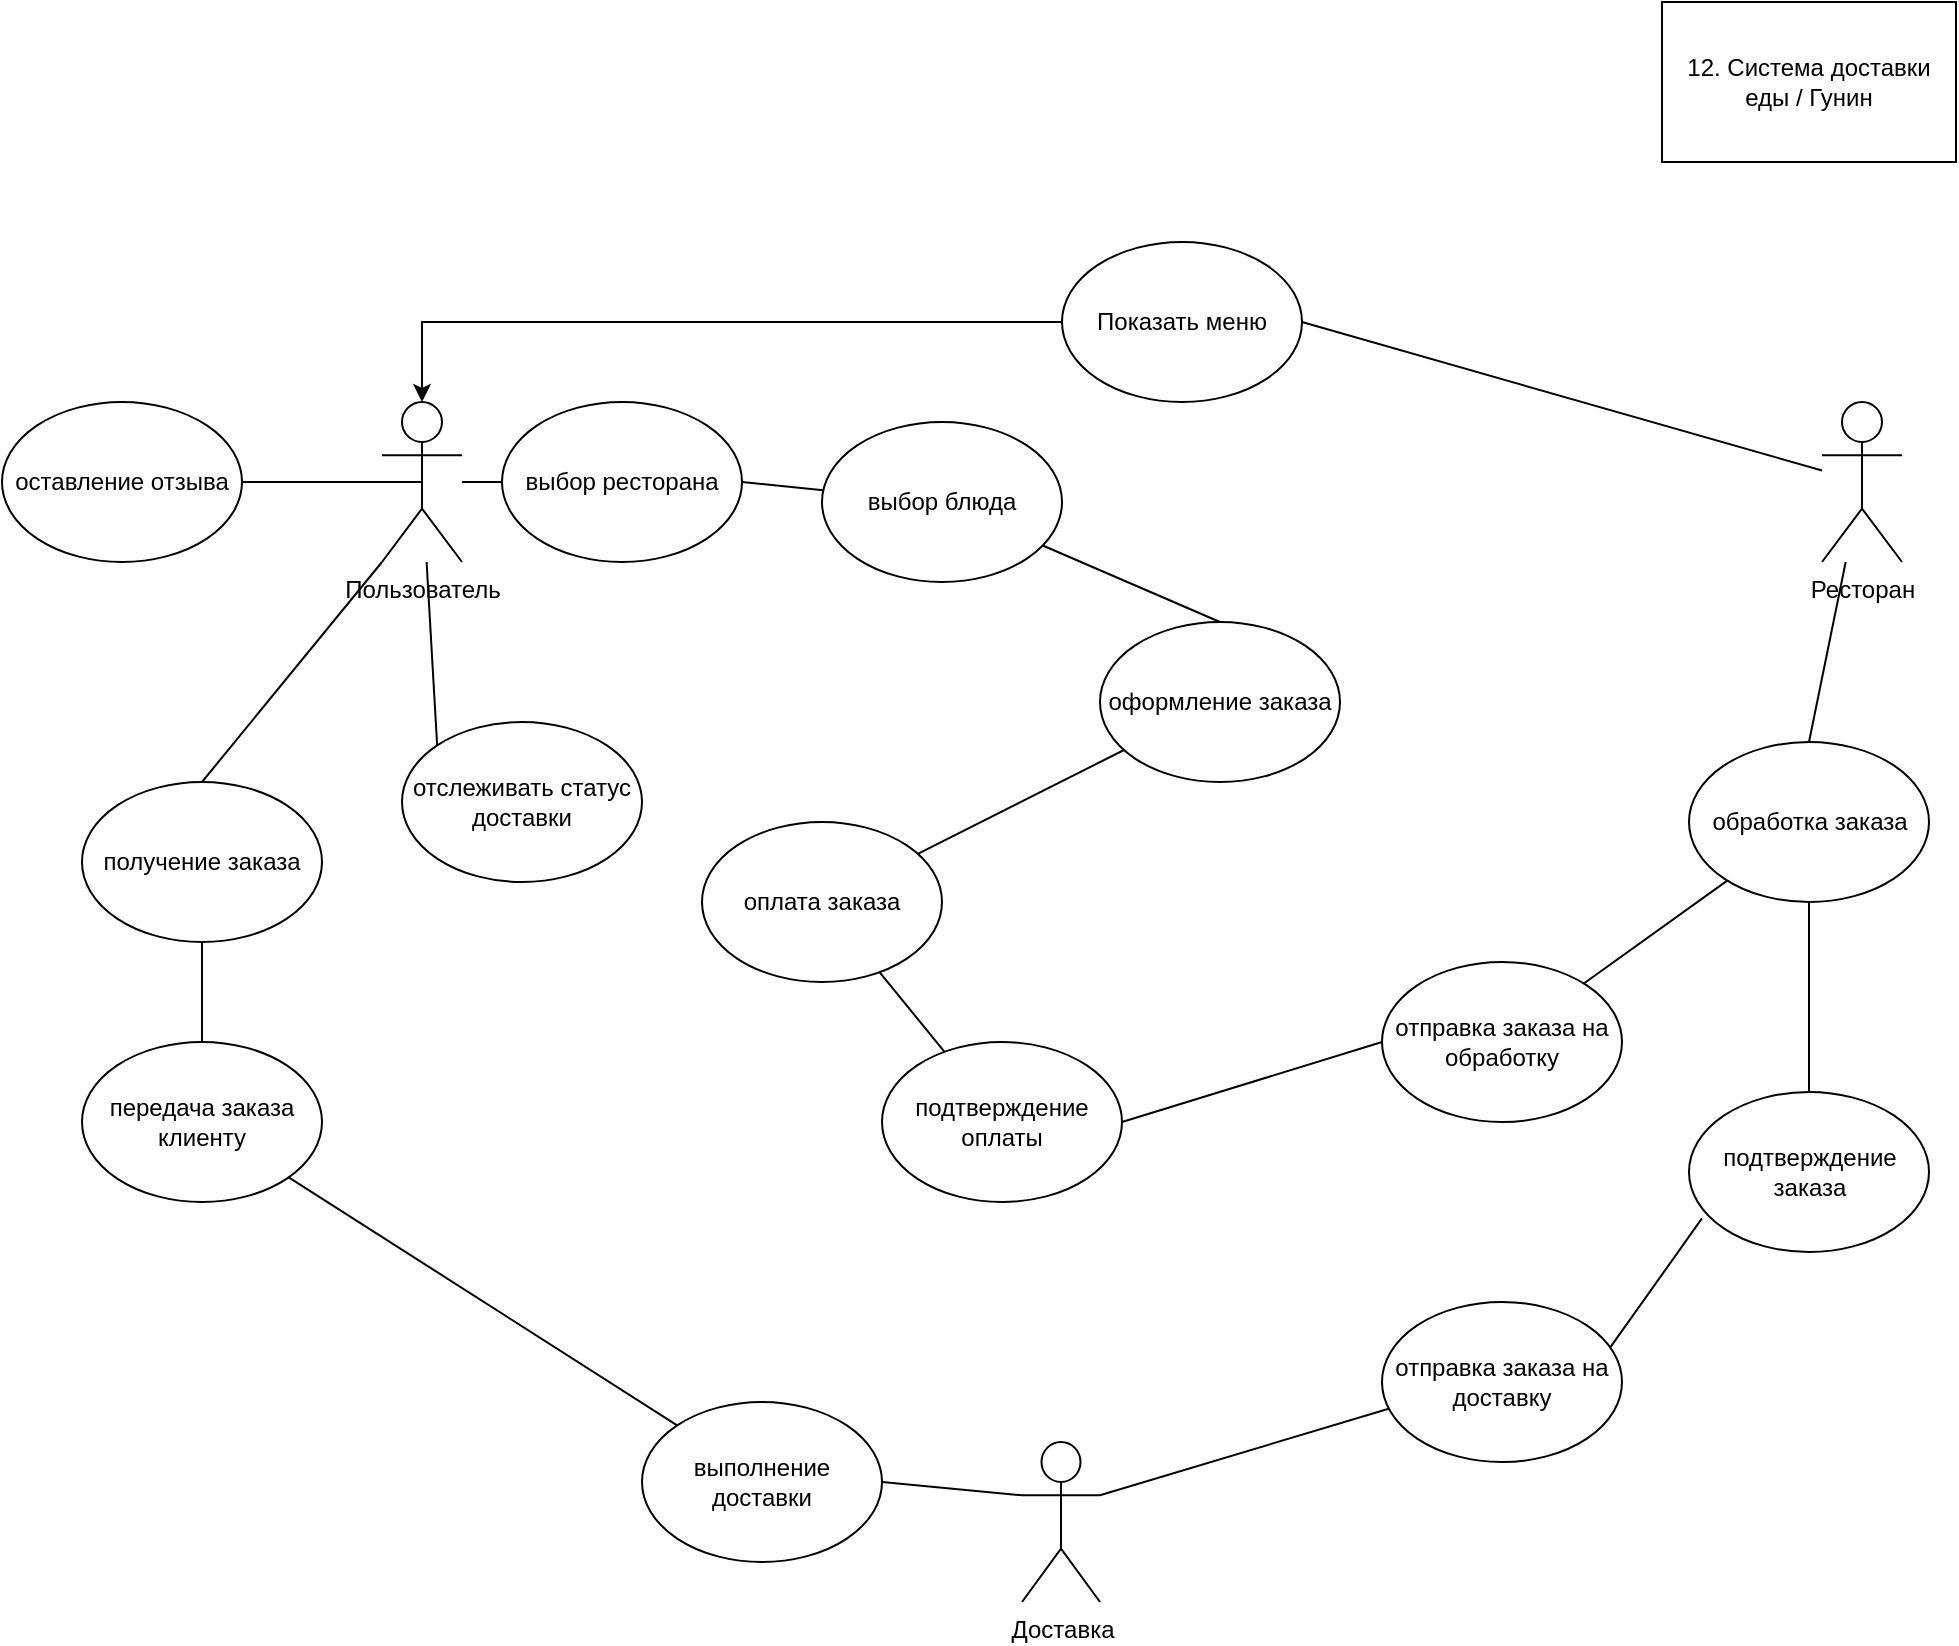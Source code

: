 <mxfile version="24.8.6">
  <diagram name="Страница — 1" id="AnLl0C3dqFWA3HoUq7aA">
    <mxGraphModel dx="2261" dy="780" grid="1" gridSize="10" guides="1" tooltips="1" connect="1" arrows="1" fold="1" page="1" pageScale="1" pageWidth="827" pageHeight="1169" math="0" shadow="0">
      <root>
        <mxCell id="0" />
        <mxCell id="1" parent="0" />
        <mxCell id="kRFx1FYYjwCrAYGBNGrn-1" value="12. Система доставки еды / Гунин" style="rounded=0;whiteSpace=wrap;html=1;" vertex="1" parent="1">
          <mxGeometry x="680" width="147" height="80" as="geometry" />
        </mxCell>
        <mxCell id="kRFx1FYYjwCrAYGBNGrn-2" value="Пользователь&lt;div&gt;&lt;br&gt;&lt;/div&gt;" style="shape=umlActor;verticalLabelPosition=bottom;verticalAlign=top;html=1;outlineConnect=0;" vertex="1" parent="1">
          <mxGeometry x="40" y="200" width="40" height="80" as="geometry" />
        </mxCell>
        <mxCell id="kRFx1FYYjwCrAYGBNGrn-16" value="" style="endArrow=none;html=1;rounded=0;" edge="1" parent="1" source="kRFx1FYYjwCrAYGBNGrn-2" target="kRFx1FYYjwCrAYGBNGrn-17">
          <mxGeometry width="50" height="50" relative="1" as="geometry">
            <mxPoint x="180" y="220" as="sourcePoint" />
            <mxPoint x="160" y="240" as="targetPoint" />
          </mxGeometry>
        </mxCell>
        <mxCell id="kRFx1FYYjwCrAYGBNGrn-17" value="выбор ресторана" style="ellipse;whiteSpace=wrap;html=1;" vertex="1" parent="1">
          <mxGeometry x="100" y="200" width="120" height="80" as="geometry" />
        </mxCell>
        <mxCell id="kRFx1FYYjwCrAYGBNGrn-18" value="Ресторан" style="shape=umlActor;verticalLabelPosition=bottom;verticalAlign=top;html=1;outlineConnect=0;" vertex="1" parent="1">
          <mxGeometry x="760" y="200" width="40" height="80" as="geometry" />
        </mxCell>
        <mxCell id="kRFx1FYYjwCrAYGBNGrn-19" value="" style="endArrow=none;html=1;rounded=0;exitX=1;exitY=0.5;exitDx=0;exitDy=0;" edge="1" parent="1" source="kRFx1FYYjwCrAYGBNGrn-24" target="kRFx1FYYjwCrAYGBNGrn-18">
          <mxGeometry width="50" height="50" relative="1" as="geometry">
            <mxPoint x="740" y="240" as="sourcePoint" />
            <mxPoint x="380" y="200" as="targetPoint" />
          </mxGeometry>
        </mxCell>
        <mxCell id="kRFx1FYYjwCrAYGBNGrn-25" style="edgeStyle=orthogonalEdgeStyle;rounded=0;orthogonalLoop=1;jettySize=auto;html=1;entryX=0.5;entryY=0;entryDx=0;entryDy=0;entryPerimeter=0;" edge="1" parent="1" source="kRFx1FYYjwCrAYGBNGrn-24" target="kRFx1FYYjwCrAYGBNGrn-2">
          <mxGeometry relative="1" as="geometry">
            <mxPoint x="559.31" y="80" as="targetPoint" />
          </mxGeometry>
        </mxCell>
        <mxCell id="kRFx1FYYjwCrAYGBNGrn-24" value="Показать меню" style="ellipse;whiteSpace=wrap;html=1;" vertex="1" parent="1">
          <mxGeometry x="380" y="120" width="120" height="80" as="geometry" />
        </mxCell>
        <mxCell id="kRFx1FYYjwCrAYGBNGrn-26" value="" style="endArrow=none;html=1;rounded=0;exitX=1;exitY=0.5;exitDx=0;exitDy=0;" edge="1" parent="1" source="kRFx1FYYjwCrAYGBNGrn-17" target="kRFx1FYYjwCrAYGBNGrn-27">
          <mxGeometry width="50" height="50" relative="1" as="geometry">
            <mxPoint x="390" y="400" as="sourcePoint" />
            <mxPoint x="280" y="320" as="targetPoint" />
          </mxGeometry>
        </mxCell>
        <mxCell id="kRFx1FYYjwCrAYGBNGrn-27" value="выбор блюда" style="ellipse;whiteSpace=wrap;html=1;" vertex="1" parent="1">
          <mxGeometry x="260" y="210" width="120" height="80" as="geometry" />
        </mxCell>
        <mxCell id="kRFx1FYYjwCrAYGBNGrn-30" value="оформление заказа" style="ellipse;whiteSpace=wrap;html=1;" vertex="1" parent="1">
          <mxGeometry x="399" y="310" width="120" height="80" as="geometry" />
        </mxCell>
        <mxCell id="kRFx1FYYjwCrAYGBNGrn-31" value="" style="endArrow=none;html=1;rounded=0;entryX=0.5;entryY=0;entryDx=0;entryDy=0;" edge="1" parent="1" source="kRFx1FYYjwCrAYGBNGrn-27" target="kRFx1FYYjwCrAYGBNGrn-30">
          <mxGeometry width="50" height="50" relative="1" as="geometry">
            <mxPoint x="470" y="390" as="sourcePoint" />
            <mxPoint x="520" y="340" as="targetPoint" />
          </mxGeometry>
        </mxCell>
        <mxCell id="kRFx1FYYjwCrAYGBNGrn-33" value="обработка заказа" style="ellipse;whiteSpace=wrap;html=1;" vertex="1" parent="1">
          <mxGeometry x="693.5" y="370" width="120" height="80" as="geometry" />
        </mxCell>
        <mxCell id="kRFx1FYYjwCrAYGBNGrn-35" value="" style="endArrow=none;html=1;rounded=0;exitX=0.5;exitY=0;exitDx=0;exitDy=0;" edge="1" parent="1" source="kRFx1FYYjwCrAYGBNGrn-33" target="kRFx1FYYjwCrAYGBNGrn-18">
          <mxGeometry width="50" height="50" relative="1" as="geometry">
            <mxPoint x="470" y="390" as="sourcePoint" />
            <mxPoint x="520" y="404" as="targetPoint" />
          </mxGeometry>
        </mxCell>
        <mxCell id="kRFx1FYYjwCrAYGBNGrn-36" value="" style="endArrow=none;html=1;rounded=0;entryX=0.5;entryY=1;entryDx=0;entryDy=0;exitX=0.5;exitY=0;exitDx=0;exitDy=0;" edge="1" parent="1" source="kRFx1FYYjwCrAYGBNGrn-37" target="kRFx1FYYjwCrAYGBNGrn-33">
          <mxGeometry width="50" height="50" relative="1" as="geometry">
            <mxPoint x="640" y="360" as="sourcePoint" />
            <mxPoint x="520" y="340" as="targetPoint" />
          </mxGeometry>
        </mxCell>
        <mxCell id="kRFx1FYYjwCrAYGBNGrn-37" value="подтверждение заказа" style="ellipse;whiteSpace=wrap;html=1;" vertex="1" parent="1">
          <mxGeometry x="693.5" y="545" width="120" height="80" as="geometry" />
        </mxCell>
        <mxCell id="kRFx1FYYjwCrAYGBNGrn-39" value="отправка заказа на обработку" style="ellipse;whiteSpace=wrap;html=1;" vertex="1" parent="1">
          <mxGeometry x="540.0" y="480" width="120" height="80" as="geometry" />
        </mxCell>
        <mxCell id="kRFx1FYYjwCrAYGBNGrn-40" value="" style="endArrow=none;html=1;rounded=0;" edge="1" parent="1" source="kRFx1FYYjwCrAYGBNGrn-39" target="kRFx1FYYjwCrAYGBNGrn-33">
          <mxGeometry width="50" height="50" relative="1" as="geometry">
            <mxPoint x="470" y="390" as="sourcePoint" />
            <mxPoint x="520" y="340" as="targetPoint" />
          </mxGeometry>
        </mxCell>
        <mxCell id="kRFx1FYYjwCrAYGBNGrn-41" value="" style="endArrow=none;html=1;rounded=0;" edge="1" parent="1" source="kRFx1FYYjwCrAYGBNGrn-30" target="kRFx1FYYjwCrAYGBNGrn-42">
          <mxGeometry width="50" height="50" relative="1" as="geometry">
            <mxPoint x="470" y="390" as="sourcePoint" />
            <mxPoint x="310" y="380" as="targetPoint" />
          </mxGeometry>
        </mxCell>
        <mxCell id="kRFx1FYYjwCrAYGBNGrn-42" value="оплата заказа" style="ellipse;whiteSpace=wrap;html=1;" vertex="1" parent="1">
          <mxGeometry x="200" y="410" width="120" height="80" as="geometry" />
        </mxCell>
        <mxCell id="kRFx1FYYjwCrAYGBNGrn-43" value="" style="endArrow=none;html=1;rounded=0;" edge="1" parent="1" source="kRFx1FYYjwCrAYGBNGrn-42" target="kRFx1FYYjwCrAYGBNGrn-44">
          <mxGeometry width="50" height="50" relative="1" as="geometry">
            <mxPoint x="470" y="390" as="sourcePoint" />
            <mxPoint x="470" y="340" as="targetPoint" />
          </mxGeometry>
        </mxCell>
        <mxCell id="kRFx1FYYjwCrAYGBNGrn-44" value="подтверждение оплаты" style="ellipse;whiteSpace=wrap;html=1;" vertex="1" parent="1">
          <mxGeometry x="290.0" y="520" width="120" height="80" as="geometry" />
        </mxCell>
        <mxCell id="kRFx1FYYjwCrAYGBNGrn-45" value="Доставка" style="shape=umlActor;verticalLabelPosition=bottom;verticalAlign=top;html=1;outlineConnect=0;" vertex="1" parent="1">
          <mxGeometry x="360" y="720" width="39" height="80" as="geometry" />
        </mxCell>
        <mxCell id="kRFx1FYYjwCrAYGBNGrn-48" value="" style="endArrow=none;html=1;rounded=0;entryX=0.054;entryY=0.79;entryDx=0;entryDy=0;entryPerimeter=0;exitX=0.951;exitY=0.284;exitDx=0;exitDy=0;exitPerimeter=0;" edge="1" parent="1" source="kRFx1FYYjwCrAYGBNGrn-49" target="kRFx1FYYjwCrAYGBNGrn-37">
          <mxGeometry width="50" height="50" relative="1" as="geometry">
            <mxPoint x="620" y="660" as="sourcePoint" />
            <mxPoint x="360" y="590" as="targetPoint" />
          </mxGeometry>
        </mxCell>
        <mxCell id="kRFx1FYYjwCrAYGBNGrn-49" value="отправка заказа на доставку" style="ellipse;whiteSpace=wrap;html=1;" vertex="1" parent="1">
          <mxGeometry x="540" y="650" width="120" height="80" as="geometry" />
        </mxCell>
        <mxCell id="kRFx1FYYjwCrAYGBNGrn-50" value="" style="endArrow=none;html=1;rounded=0;exitX=1;exitY=0.333;exitDx=0;exitDy=0;exitPerimeter=0;entryX=0.028;entryY=0.667;entryDx=0;entryDy=0;entryPerimeter=0;" edge="1" parent="1" source="kRFx1FYYjwCrAYGBNGrn-45" target="kRFx1FYYjwCrAYGBNGrn-49">
          <mxGeometry width="50" height="50" relative="1" as="geometry">
            <mxPoint x="310" y="640" as="sourcePoint" />
            <mxPoint x="360" y="590" as="targetPoint" />
          </mxGeometry>
        </mxCell>
        <mxCell id="kRFx1FYYjwCrAYGBNGrn-51" value="" style="endArrow=none;html=1;rounded=0;exitX=0;exitY=0;exitDx=0;exitDy=0;" edge="1" parent="1" source="kRFx1FYYjwCrAYGBNGrn-52" target="kRFx1FYYjwCrAYGBNGrn-2">
          <mxGeometry width="50" height="50" relative="1" as="geometry">
            <mxPoint x="40" y="600" as="sourcePoint" />
            <mxPoint x="420" y="440" as="targetPoint" />
          </mxGeometry>
        </mxCell>
        <mxCell id="kRFx1FYYjwCrAYGBNGrn-52" value="отслеживать статус доставки" style="ellipse;whiteSpace=wrap;html=1;" vertex="1" parent="1">
          <mxGeometry x="50" y="360" width="120" height="80" as="geometry" />
        </mxCell>
        <mxCell id="kRFx1FYYjwCrAYGBNGrn-53" value="" style="endArrow=none;html=1;rounded=0;entryX=0;entryY=0.333;entryDx=0;entryDy=0;entryPerimeter=0;exitX=1;exitY=0.5;exitDx=0;exitDy=0;" edge="1" parent="1" source="kRFx1FYYjwCrAYGBNGrn-54" target="kRFx1FYYjwCrAYGBNGrn-45">
          <mxGeometry width="50" height="50" relative="1" as="geometry">
            <mxPoint x="220" y="730" as="sourcePoint" />
            <mxPoint x="290" y="490" as="targetPoint" />
          </mxGeometry>
        </mxCell>
        <mxCell id="kRFx1FYYjwCrAYGBNGrn-54" value="выполнение доставки" style="ellipse;whiteSpace=wrap;html=1;" vertex="1" parent="1">
          <mxGeometry x="170" y="700" width="120" height="80" as="geometry" />
        </mxCell>
        <mxCell id="kRFx1FYYjwCrAYGBNGrn-58" value="" style="endArrow=none;html=1;rounded=0;exitX=0;exitY=0;exitDx=0;exitDy=0;" edge="1" parent="1" source="kRFx1FYYjwCrAYGBNGrn-54" target="kRFx1FYYjwCrAYGBNGrn-59">
          <mxGeometry width="50" height="50" relative="1" as="geometry">
            <mxPoint x="240" y="540" as="sourcePoint" />
            <mxPoint x="-50" y="560" as="targetPoint" />
          </mxGeometry>
        </mxCell>
        <mxCell id="kRFx1FYYjwCrAYGBNGrn-59" value="передача заказа клиенту" style="ellipse;whiteSpace=wrap;html=1;" vertex="1" parent="1">
          <mxGeometry x="-110" y="520" width="120" height="80" as="geometry" />
        </mxCell>
        <mxCell id="kRFx1FYYjwCrAYGBNGrn-60" value="" style="endArrow=none;html=1;rounded=0;entryX=0;entryY=1;entryDx=0;entryDy=0;entryPerimeter=0;exitX=0.5;exitY=0;exitDx=0;exitDy=0;" edge="1" parent="1" source="kRFx1FYYjwCrAYGBNGrn-61" target="kRFx1FYYjwCrAYGBNGrn-2">
          <mxGeometry width="50" height="50" relative="1" as="geometry">
            <mxPoint x="-50" y="400" as="sourcePoint" />
            <mxPoint x="290" y="490" as="targetPoint" />
          </mxGeometry>
        </mxCell>
        <mxCell id="kRFx1FYYjwCrAYGBNGrn-61" value="получение заказа" style="ellipse;whiteSpace=wrap;html=1;" vertex="1" parent="1">
          <mxGeometry x="-110" y="390" width="120" height="80" as="geometry" />
        </mxCell>
        <mxCell id="kRFx1FYYjwCrAYGBNGrn-62" value="" style="endArrow=none;html=1;rounded=0;exitX=0.5;exitY=0;exitDx=0;exitDy=0;" edge="1" parent="1" source="kRFx1FYYjwCrAYGBNGrn-59" target="kRFx1FYYjwCrAYGBNGrn-61">
          <mxGeometry width="50" height="50" relative="1" as="geometry">
            <mxPoint x="240" y="540" as="sourcePoint" />
            <mxPoint x="290" y="490" as="targetPoint" />
          </mxGeometry>
        </mxCell>
        <mxCell id="kRFx1FYYjwCrAYGBNGrn-63" value="" style="endArrow=none;html=1;rounded=0;entryX=0;entryY=0.5;entryDx=0;entryDy=0;exitX=1;exitY=0.5;exitDx=0;exitDy=0;" edge="1" parent="1" source="kRFx1FYYjwCrAYGBNGrn-44" target="kRFx1FYYjwCrAYGBNGrn-39">
          <mxGeometry width="50" height="50" relative="1" as="geometry">
            <mxPoint x="240" y="540" as="sourcePoint" />
            <mxPoint x="290" y="490" as="targetPoint" />
          </mxGeometry>
        </mxCell>
        <mxCell id="kRFx1FYYjwCrAYGBNGrn-64" value="" style="endArrow=none;html=1;rounded=0;exitX=0.5;exitY=0.5;exitDx=0;exitDy=0;exitPerimeter=0;" edge="1" parent="1" source="kRFx1FYYjwCrAYGBNGrn-2" target="kRFx1FYYjwCrAYGBNGrn-65">
          <mxGeometry width="50" height="50" relative="1" as="geometry">
            <mxPoint x="280" y="300" as="sourcePoint" />
            <mxPoint x="-90" y="240" as="targetPoint" />
          </mxGeometry>
        </mxCell>
        <mxCell id="kRFx1FYYjwCrAYGBNGrn-65" value="оставление отзыва" style="ellipse;whiteSpace=wrap;html=1;" vertex="1" parent="1">
          <mxGeometry x="-150.0" y="200" width="120" height="80" as="geometry" />
        </mxCell>
      </root>
    </mxGraphModel>
  </diagram>
</mxfile>
